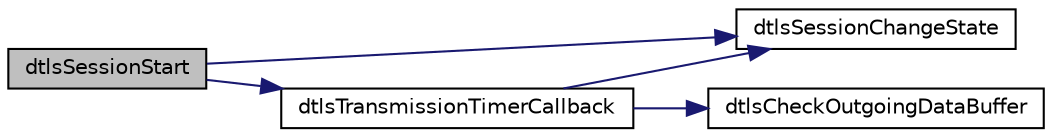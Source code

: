 digraph "dtlsSessionStart"
{
 // LATEX_PDF_SIZE
  edge [fontname="Helvetica",fontsize="10",labelfontname="Helvetica",labelfontsize="10"];
  node [fontname="Helvetica",fontsize="10",shape=record];
  rankdir="LR";
  Node1 [label="dtlsSessionStart",height=0.2,width=0.4,color="black", fillcolor="grey75", style="filled", fontcolor="black",tooltip=" "];
  Node1 -> Node2 [color="midnightblue",fontsize="10",style="solid",fontname="Helvetica"];
  Node2 [label="dtlsSessionChangeState",height=0.2,width=0.4,color="black", fillcolor="white", style="filled",URL="$Dtls_8c.html#ac7d96e418743c4a3c14e2e766340734c",tooltip=" "];
  Node1 -> Node3 [color="midnightblue",fontsize="10",style="solid",fontname="Helvetica"];
  Node3 [label="dtlsTransmissionTimerCallback",height=0.2,width=0.4,color="black", fillcolor="white", style="filled",URL="$Dtls__openssl_8c.html#af9a81361c6870b54ba2accc75c8fc2ff",tooltip=" "];
  Node3 -> Node4 [color="midnightblue",fontsize="10",style="solid",fontname="Helvetica"];
  Node4 [label="dtlsCheckOutgoingDataBuffer",height=0.2,width=0.4,color="black", fillcolor="white", style="filled",URL="$Dtls__openssl_8c.html#a82fa98f2c2ddff7d94b60f84ef212a15",tooltip=" "];
  Node3 -> Node2 [color="midnightblue",fontsize="10",style="solid",fontname="Helvetica"];
}
